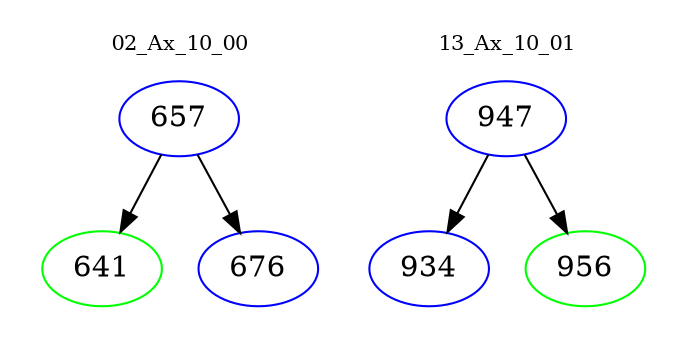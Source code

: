digraph{
subgraph cluster_0 {
color = white
label = "02_Ax_10_00";
fontsize=10;
T0_657 [label="657", color="blue"]
T0_657 -> T0_641 [color="black"]
T0_641 [label="641", color="green"]
T0_657 -> T0_676 [color="black"]
T0_676 [label="676", color="blue"]
}
subgraph cluster_1 {
color = white
label = "13_Ax_10_01";
fontsize=10;
T1_947 [label="947", color="blue"]
T1_947 -> T1_934 [color="black"]
T1_934 [label="934", color="blue"]
T1_947 -> T1_956 [color="black"]
T1_956 [label="956", color="green"]
}
}
